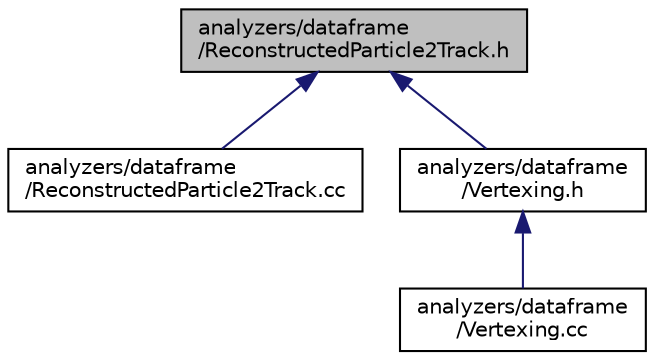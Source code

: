 digraph "analyzers/dataframe/ReconstructedParticle2Track.h"
{
 // LATEX_PDF_SIZE
  edge [fontname="Helvetica",fontsize="10",labelfontname="Helvetica",labelfontsize="10"];
  node [fontname="Helvetica",fontsize="10",shape=record];
  Node1 [label="analyzers/dataframe\l/ReconstructedParticle2Track.h",height=0.2,width=0.4,color="black", fillcolor="grey75", style="filled", fontcolor="black",tooltip=" "];
  Node1 -> Node2 [dir="back",color="midnightblue",fontsize="10",style="solid",fontname="Helvetica"];
  Node2 [label="analyzers/dataframe\l/ReconstructedParticle2Track.cc",height=0.2,width=0.4,color="black", fillcolor="white", style="filled",URL="$_reconstructed_particle2_track_8cc.html",tooltip=" "];
  Node1 -> Node3 [dir="back",color="midnightblue",fontsize="10",style="solid",fontname="Helvetica"];
  Node3 [label="analyzers/dataframe\l/Vertexing.h",height=0.2,width=0.4,color="black", fillcolor="white", style="filled",URL="$_vertexing_8h.html",tooltip=" "];
  Node3 -> Node4 [dir="back",color="midnightblue",fontsize="10",style="solid",fontname="Helvetica"];
  Node4 [label="analyzers/dataframe\l/Vertexing.cc",height=0.2,width=0.4,color="black", fillcolor="white", style="filled",URL="$_vertexing_8cc.html",tooltip=" "];
}
